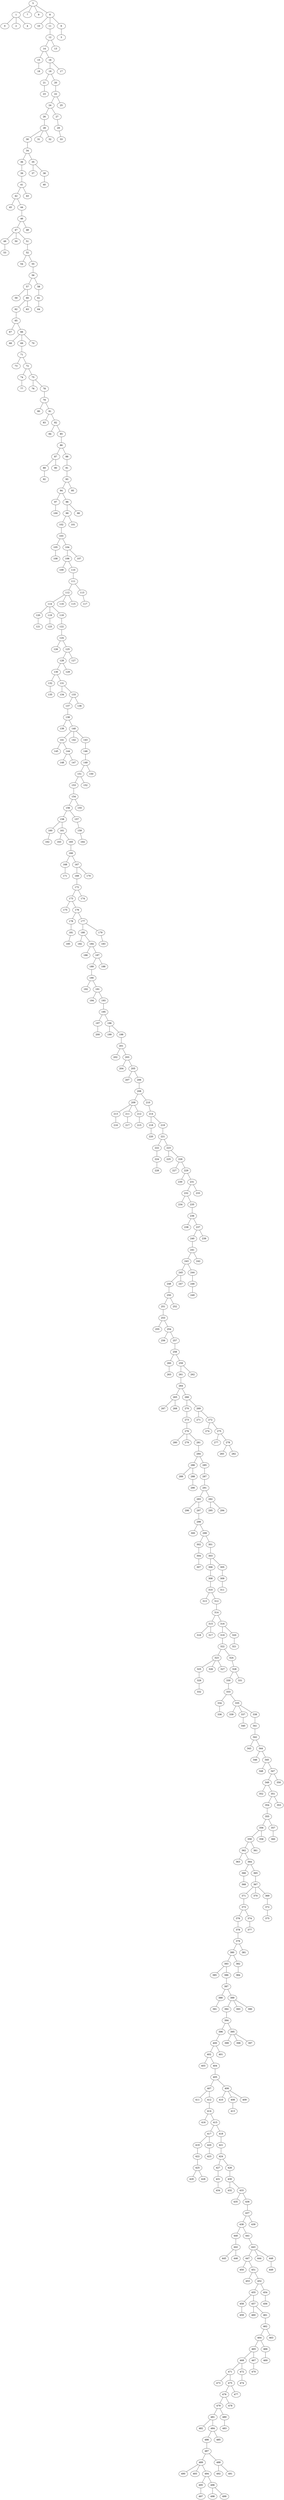 graph G {
"456";
"392";
"14";
"391";
"163";
"377";
"182";
"120";
"264";
"74";
"245";
"49";
"440";
"73";
"52";
"54";
"173";
"84";
"112";
"189";
"108";
"186";
"0";
"232";
"296";
"449";
"492";
"495";
"458";
"255";
"80";
"283";
"128";
"146";
"214";
"325";
"423";
"61";
"445";
"132";
"348";
"37";
"139";
"10";
"491";
"151";
"354";
"53";
"366";
"251";
"411";
"76";
"311";
"417";
"65";
"476";
"339";
"435";
"263";
"38";
"300";
"192";
"363";
"99";
"276";
"30";
"333";
"47";
"31";
"18";
"286";
"204";
"169";
"396";
"293";
"260";
"359";
"330";
"322";
"15";
"292";
"365";
"355";
"465";
"32";
"371";
"436";
"407";
"443";
"243";
"429";
"233";
"244";
"119";
"418";
"464";
"343";
"302";
"114";
"346";
"148";
"412";
"185";
"248";
"2";
"205";
"295";
"113";
"91";
"234";
"23";
"393";
"105";
"284";
"265";
"370";
"309";
"5";
"92";
"149";
"266";
"40";
"256";
"250";
"352";
"131";
"45";
"78";
"242";
"213";
"89";
"427";
"221";
"77";
"168";
"126";
"482";
"432";
"274";
"473";
"252";
"156";
"90";
"48";
"367";
"297";
"249";
"483";
"19";
"468";
"24";
"254";
"98";
"257";
"83";
"313";
"277";
"109";
"236";
"467";
"227";
"271";
"160";
"270";
"64";
"41";
"307";
"181";
"72";
"153";
"174";
"387";
"395";
"122";
"280";
"470";
"207";
"134";
"383";
"275";
"218";
"402";
"403";
"133";
"481";
"253";
"216";
"50";
"147";
"372";
"59";
"188";
"75";
"496";
"342";
"373";
"145";
"425";
"323";
"460";
"362";
"247";
"162";
"161";
"21";
"4";
"431";
"29";
"158";
"441";
"28";
"450";
"11";
"329";
"344";
"401";
"39";
"175";
"191";
"287";
"341";
"208";
"57";
"1";
"469";
"334";
"106";
"422";
"20";
"116";
"326";
"238";
"94";
"34";
"230";
"222";
"220";
"199";
"356";
"79";
"279";
"7";
"202";
"400";
"290";
"404";
"324";
"225";
"62";
"118";
"479";
"87";
"240";
"259";
"9";
"438";
"335";
"55";
"303";
"272";
"144";
"8";
"347";
"475";
"399";
"394";
"269";
"180";
"267";
"416";
"130";
"314";
"376";
"104";
"474";
"478";
"219";
"215";
"3";
"285";
"110";
"358";
"228";
"374";
"235";
"353";
"124";
"178";
"453";
"46";
"195";
"127";
"71";
"434";
"480";
"498";
"351";
"155";
"16";
"51";
"447";
"444";
"315";
"360";
"410";
"68";
"424";
"141";
"398";
"97";
"17";
"268";
"67";
"385";
"231";
"211";
"197";
"212";
"437";
"81";
"349";
"415";
"194";
"426";
"164";
"278";
"56";
"224";
"183";
"172";
"336";
"170";
"166";
"471";
"201";
"193";
"375";
"229";
"379";
"85";
"484";
"198";
"102";
"103";
"414";
"140";
"42";
"378";
"408";
"388";
"95";
"433";
"157";
"384";
"176";
"36";
"69";
"369";
"241";
"159";
"121";
"43";
"327";
"63";
"316";
"368";
"33";
"200";
"466";
"226";
"455";
"111";
"312";
"125";
"380";
"196";
"462";
"405";
"117";
"446";
"206";
"129";
"152";
"337";
"397";
"150";
"361";
"58";
"308";
"86";
"448";
"319";
"70";
"237";
"107";
"490";
"413";
"386";
"487";
"493";
"289";
"291";
"328";
"364";
"203";
"13";
"318";
"288";
"88";
"261";
"381";
"320";
"171";
"100";
"44";
"35";
"82";
"442";
"454";
"138";
"299";
"22";
"461";
"489";
"409";
"217";
"184";
"494";
"258";
"239";
"452";
"357";
"345";
"177";
"428";
"486";
"209";
"485";
"421";
"304";
"154";
"338";
"96";
"340";
"390";
"317";
"382";
"389";
"499";
"331";
"310";
"142";
"6";
"25";
"60";
"143";
"406";
"451";
"273";
"93";
"187";
"223";
"26";
"123";
"294";
"167";
"210";
"115";
"306";
"165";
"497";
"27";
"301";
"246";
"332";
"419";
"179";
"66";
"137";
"350";
"305";
"472";
"101";
"321";
"459";
"190";
"477";
"420";
"488";
"12";
"463";
"439";
"457";
"282";
"135";
"430";
"298";
"136";
"281";
"262";
    "165" -- "166";
    "437" -- "438";
    "468" -- "471";
    "415" -- "417";
    "246" -- "249";
    "298" -- "299";
    "443" -- "447";
    "5" -- "8";
    "323" -- "326";
    "168" -- "171";
    "15" -- "18";
    "44" -- "46";
    "373" -- "376";
    "104" -- "107";
    "406" -- "410";
    "418" -- "421";
    "71" -- "72";
    "104" -- "106";
    "494" -- "496";
    "114" -- "120";
    "169" -- "172";
    "269" -- "271";
    "359" -- "362";
    "447" -- "450";
    "276" -- "281";
    "184" -- "187";
    "394" -- "395";
    "400" -- "402";
    "96" -- "98";
    "461" -- "462";
    "466" -- "469";
    "6" -- "3";
    "362" -- "364";
    "314" -- "316";
    "378" -- "379";
    "388" -- "391";
    "130" -- "131";
    "122" -- "124";
    "364" -- "365";
    "203" -- "205";
    "153" -- "154";
    "347" -- "349";
    "308" -- "310";
    "231" -- "232";
    "471" -- "473";
    "8" -- "6";
    "55" -- "56";
    "74" -- "77";
    "140" -- "141";
    "341" -- "342";
    "369" -- "372";
    "173" -- "176";
    "111" -- "112";
    "355" -- "356";
    "193" -- "195";
    "323" -- "325";
    "310" -- "312";
    "60" -- "63";
    "442" -- "445";
    "287" -- "291";
    "293" -- "296";
    "442" -- "446";
    "114" -- "118";
    "131" -- "133";
    "106" -- "110";
    "342" -- "344";
    "366" -- "368";
    "106" -- "109";
    "205" -- "206";
    "322" -- "323";
    "34" -- "35";
    "392" -- "394";
    "158" -- "160";
    "412" -- "414";
    "151" -- "153";
    "406" -- "408";
    "219" -- "221";
    "362" -- "363";
    "265" -- "267";
    "11" -- "12";
    "81" -- "82";
    "455" -- "457";
    "420" -- "423";
    "81" -- "83";
    "28" -- "32";
    "320" -- "321";
    "229" -- "231";
    "452" -- "455";
    "112" -- "114";
    "430" -- "433";
    "34" -- "36";
    "291" -- "293";
    "172" -- "173";
    "495" -- "497";
    "149" -- "151";
    "137" -- "138";
    "213" -- "216";
    "488" -- "491";
    "205" -- "207";
    "447" -- "451";
    "400" -- "401";
    "382" -- "384";
    "417" -- "419";
    "214" -- "219";
    "301" -- "303";
    "181" -- "185";
    "231" -- "233";
    "245" -- "248";
    "312" -- "314";
    "140" -- "143";
    "402" -- "404";
    "458" -- "459";
    "494" -- "495";
    "415" -- "418";
    "5" -- "1";
    "5" -- "9";
    "46" -- "47";
    "177" -- "180";
    "302" -- "304";
    "196" -- "198";
    "103" -- "104";
    "292" -- "295";
    "457" -- "461";
    "130" -- "132";
    "303" -- "306";
    "379" -- "380";
    "221" -- "223";
    "284" -- "286";
    "28" -- "30";
    "407" -- "412";
    "195" -- "196";
    "125" -- "128";
    "322" -- "324";
    "112" -- "115";
    "372" -- "375";
    "49" -- "53";
    "214" -- "218";
    "176" -- "177";
    "161" -- "165";
    "5" -- "7";
    "292" -- "294";
    "218" -- "220";
    "389" -- "392";
    "131" -- "134";
    "97" -- "100";
    "61" -- "64";
    "223" -- "226";
    "299" -- "301";
    "481" -- "482";
    "448" -- "449";
    "16" -- "17";
    "24" -- "26";
    "440" -- "442";
    "173" -- "175";
    "8" -- "11";
    "273" -- "276";
    "42" -- "44";
    "404" -- "405";
    "452" -- "454";
    "264" -- "266";
    "159" -- "164";
    "87" -- "89";
    "1" -- "2";
    "266" -- "269";
    "243" -- "245";
    "226" -- "229";
    "335" -- "338";
    "272" -- "275";
    "87" -- "90";
    "128" -- "130";
    "167" -- "169";
    "395" -- "397";
    "28" -- "31";
    "438" -- "441";
    "475" -- "476";
    "60" -- "62";
    "395" -- "398";
    "345" -- "347";
    "178" -- "181";
    "209" -- "212";
    "324" -- "328";
    "180" -- "182";
    "496" -- "499";
    "489" -- "490";
    "26" -- "28";
    "455" -- "458";
    "195" -- "197";
    "158" -- "161";
    "201" -- "203";
    "250" -- "251";
    "36" -- "39";
    "333" -- "335";
    "347" -- "350";
    "154" -- "156";
    "189" -- "190";
    "465" -- "468";
    "149" -- "150";
    "52" -- "55";
    "203" -- "204";
    "405" -- "406";
    "431" -- "434";
    "373" -- "374";
    "114" -- "119";
    "386" -- "387";
    "486" -- "487";
    "259" -- "262";
    "99" -- "102";
    "124" -- "125";
    "365" -- "367";
    "464" -- "465";
    "105" -- "108";
    "82" -- "85";
    "198" -- "201";
    "141" -- "144";
    "222" -- "224";
    "232" -- "235";
    "257" -- "258";
    "475" -- "477";
    "457" -- "460";
    "12" -- "14";
    "316" -- "320";
    "278" -- "283";
    "367" -- "370";
    "144" -- "148";
    "113" -- "117";
    "22" -- "24";
    "349" -- "351";
    "46" -- "48";
    "345" -- "348";
    "436" -- "437";
    "209" -- "213";
    "265" -- "268";
    "75" -- "76";
    "210" -- "214";
    "41" -- "42";
    "75" -- "78";
    "269" -- "272";
    "328" -- "331";
    "79" -- "81";
    "260" -- "263";
    "405" -- "407";
    "342" -- "343";
    "103" -- "105";
    "69" -- "71";
    "414" -- "415";
    "437" -- "439";
    "421" -- "424";
    "184" -- "186";
    "211" -- "217";
    "19" -- "20";
    "89" -- "92";
    "206" -- "208";
    "402" -- "403";
    "86" -- "87";
    "258" -- "259";
    "488" -- "492";
    "443" -- "448";
    "112" -- "116";
    "291" -- "292";
    "86" -- "88";
    "224" -- "228";
    "433" -- "436";
    "125" -- "127";
    "293" -- "297";
    "72" -- "75";
    "284" -- "285";
    "276" -- "280";
    "66" -- "69";
    "364" -- "366";
    "254" -- "257";
    "323" -- "327";
    "351" -- "354";
    "481" -- "484";
    "177" -- "179";
    "232" -- "234";
    "47" -- "51";
    "118" -- "122";
    "349" -- "352";
    "305" -- "309";
    "52" -- "54";
    "253" -- "254";
    "407" -- "411";
    "79" -- "80";
    "419" -- "422";
    "314" -- "315";
    "254" -- "256";
    "146" -- "149";
    "93" -- "94";
    "237" -- "240";
    "144" -- "147";
    "310" -- "313";
    "441" -- "443";
    "261" -- "264";
    "454" -- "456";
    "468" -- "472";
    "179" -- "183";
    "479" -- "481";
    "221" -- "222";
    "315" -- "317";
    "241" -- "243";
    "306" -- "308";
    "229" -- "230";
    "298" -- "300";
    "248" -- "250";
    "35" -- "38";
    "424" -- "426";
    "124" -- "126";
    "12" -- "13";
    "472" -- "474";
    "66" -- "70";
    "281" -- "284";
    "133" -- "137";
    "208" -- "209";
    "39" -- "41";
    "344" -- "345";
    "367" -- "371";
    "383" -- "385";
    "27" -- "29";
    "424" -- "427";
    "451" -- "452";
    "138" -- "140";
    "425" -- "429";
    "476" -- "479";
    "166" -- "167";
    "99" -- "101";
    "379" -- "381";
    "166" -- "168";
    "156" -- "158";
    "1" -- "4";
    "253" -- "255";
    "223" -- "225";
    "88" -- "91";
    "244" -- "246";
    "325" -- "329";
    "85" -- "86";
    "8" -- "10";
    "374" -- "377";
    "191" -- "193";
    "430" -- "432";
    "258" -- "260";
    "94" -- "96";
    "433" -- "435";
    "464" -- "466";
    "14" -- "16";
    "351" -- "353";
    "1" -- "0";
    "138" -- "139";
    "270" -- "273";
    "406" -- "409";
    "208" -- "210";
    "156" -- "157";
    "91" -- "93";
    "187" -- "189";
    "235" -- "236";
    "408" -- "413";
    "394" -- "396";
    "297" -- "298";
    "489" -- "494";
    "389" -- "390";
    "387" -- "389";
    "56" -- "57";
    "266" -- "270";
    "389" -- "393";
    "479" -- "480";
    "278" -- "282";
    "240" -- "241";
    "20" -- "22";
    "427" -- "431";
    "119" -- "123";
    "94" -- "97";
    "367" -- "369";
    "376" -- "378";
    "191" -- "194";
    "22" -- "25";
    "426" -- "430";
    "241" -- "242";
    "72" -- "74";
    "47" -- "49";
    "120" -- "121";
    "140" -- "142";
    "443" -- "444";
    "245" -- "247";
    "65" -- "66";
    "380" -- "383";
    "187" -- "188";
    "176" -- "178";
    "286" -- "288";
    "337" -- "340";
    "96" -- "99";
    "65" -- "67";
    "47" -- "50";
    "51" -- "52";
    "288" -- "290";
    "328" -- "330";
    "128" -- "129";
    "275" -- "278";
    "190" -- "191";
    "237" -- "239";
    "417" -- "420";
    "190" -- "192";
    "66" -- "68";
    "167" -- "170";
    "330" -- "333";
    "309" -- "311";
    "344" -- "346";
    "41" -- "43";
    "329" -- "332";
    "209" -- "211";
    "236" -- "237";
    "484" -- "486";
    "35" -- "37";
    "154" -- "155";
    "29" -- "33";
    "62" -- "65";
    "387" -- "388";
    "471" -- "475";
    "151" -- "152";
    "299" -- "302";
    "467" -- "470";
    "380" -- "382";
    "462" -- "464";
    "465" -- "467";
    "496" -- "498";
    "157" -- "159";
    "236" -- "238";
    "355" -- "357";
    "338" -- "341";
    "172" -- "174";
    "315" -- "318";
    "196" -- "199";
    "356" -- "358";
    "286" -- "289";
    "56" -- "58";
    "304" -- "307";
    "275" -- "277";
    "250" -- "252";
    "335" -- "337";
    "285" -- "287";
    "272" -- "274";
    "82" -- "84";
    "276" -- "279";
    "319" -- "322";
    "30" -- "34";
    "111" -- "113";
    "212" -- "215";
    "71" -- "73";
    "451" -- "453";
    "462" -- "463";
    "24" -- "27";
    "160" -- "162";
    "356" -- "359";
    "476" -- "478";
    "333" -- "334";
    "335" -- "339";
    "201" -- "202";
    "354" -- "355";
    "425" -- "428";
    "395" -- "399";
    "487" -- "489";
    "16" -- "19";
    "357" -- "360";
    "371" -- "373";
    "102" -- "103";
    "180" -- "184";
    "334" -- "336";
    "438" -- "440";
    "58" -- "61";
    "316" -- "319";
    "480" -- "483";
    "484" -- "485";
    "38" -- "40";
    "132" -- "135";
    "161" -- "163";
    "133" -- "136";
    "197" -- "200";
    "42" -- "45";
    "57" -- "60";
    "19" -- "21";
    "422" -- "425";
    "143" -- "146";
    "303" -- "305";
    "243" -- "244";
    "396" -- "400";
    "14" -- "15";
    "487" -- "488";
    "110" -- "111";
    "259" -- "261";
    "489" -- "493";
    "359" -- "361";
    "414" -- "416";
    "93" -- "95";
    "251" -- "253";
    "383" -- "386";
    "21" -- "23";
    "226" -- "227";
    "57" -- "59";
    "78" -- "79";
    "141" -- "145";
    "264" -- "265";
}
